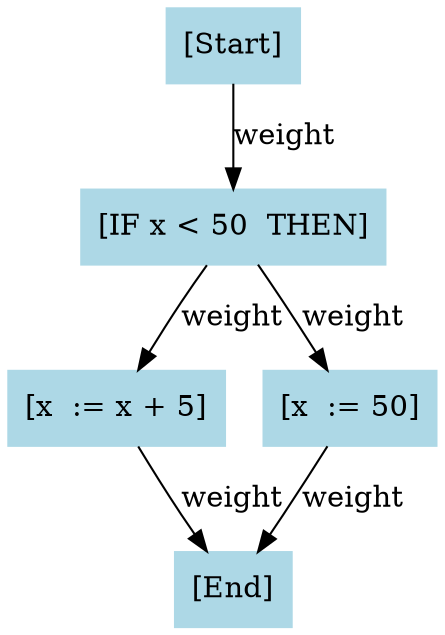 digraph "CFG" {
"n0" [label="[Start]", color=lightblue,style=filled,shape=box]
"n1" [label="[IF x < 50  THEN]", color=lightblue,style=filled,shape=box]
"n2" [label="[End]", color=lightblue,style=filled,shape=box]
"n3" [label="[x  := x + 5]", color=lightblue,style=filled,shape=box]
"n4" [label="[x  := 50]", color=lightblue,style=filled,shape=box]
"n0" -> "n1" [label="weight",color=black]
"n1" -> "n3" [label="weight",color=black]
"n3" -> "n2" [label="weight",color=black]
"n1" -> "n4" [label="weight",color=black]
"n4" -> "n2" [label="weight",color=black]
}
